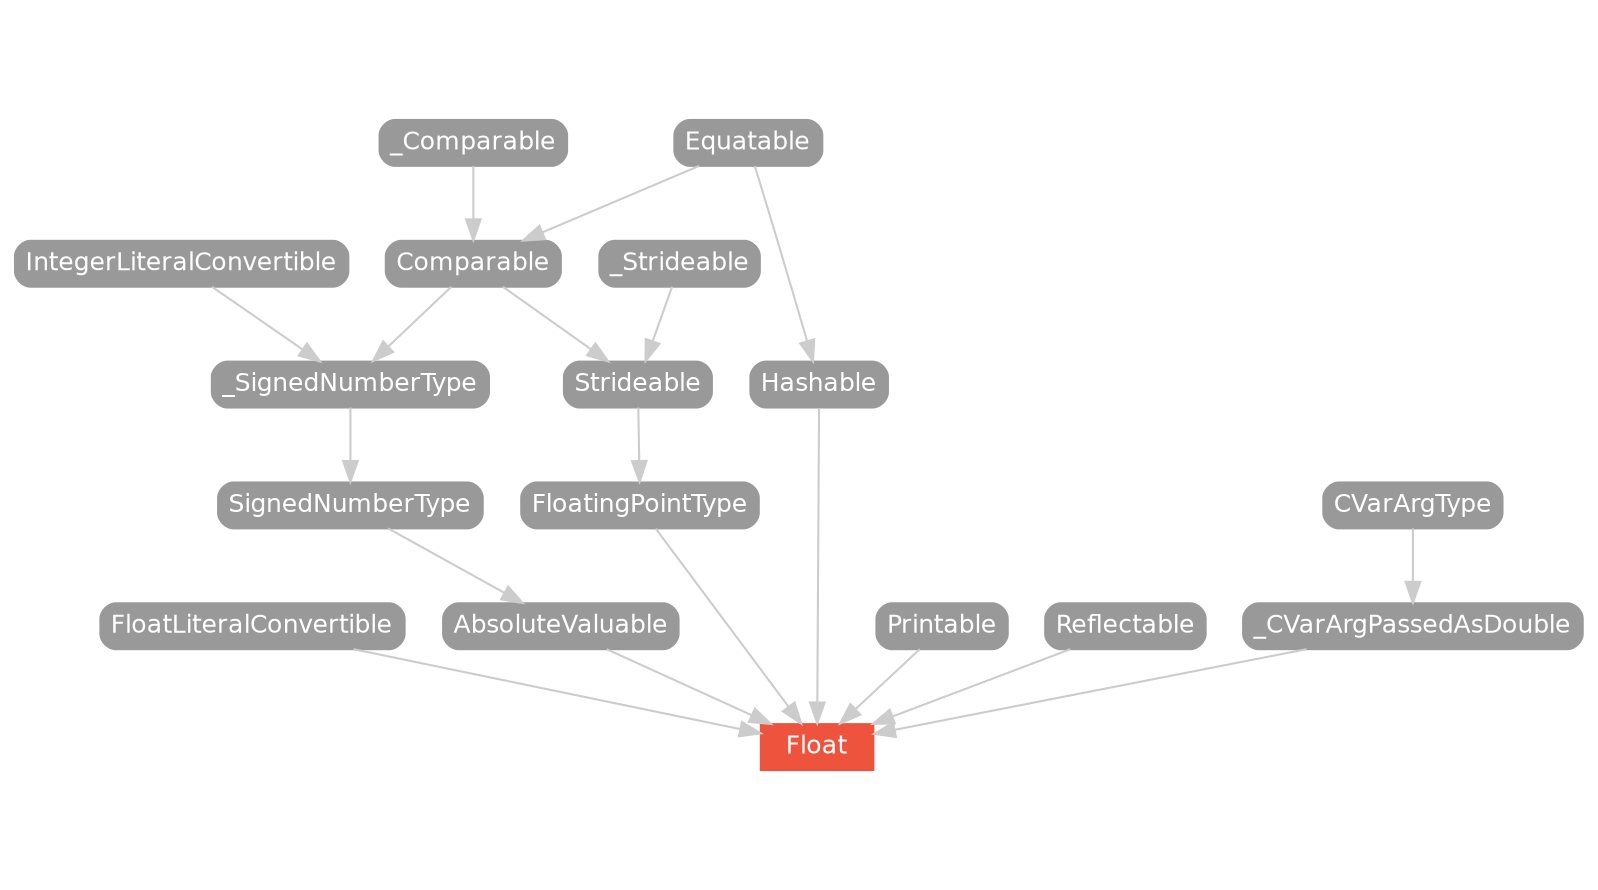 strict digraph "Float - Type Hierarchy - SwiftDoc.org" {
    pad="0.1,0.8"
    node [shape=box, style="filled,rounded", color="#999999", fillcolor="#999999", fontcolor=white, fontname=Helvetica, fontnames="Helvetica,sansserif", fontsize=12, margin="0.07,0.05", height="0.3"]
    edge [color="#cccccc"]
    "AbsoluteValuable" [URL="/protocol/AbsoluteValuable/"]
    "CVarArgType" [URL="/protocol/CVarArgType/"]
    "Comparable" [URL="/protocol/Comparable/"]
    "Equatable" [URL="/protocol/Equatable/"]
    "Float" [URL="/type/Float/", style="filled", fillcolor="#ee543d", color="#ee543d"]
    "FloatLiteralConvertible" [URL="/protocol/FloatLiteralConvertible/"]
    "FloatingPointType" [URL="/protocol/FloatingPointType/"]
    "Hashable" [URL="/protocol/Hashable/"]
    "IntegerLiteralConvertible" [URL="/protocol/IntegerLiteralConvertible/"]
    "Printable" [URL="/protocol/Printable/"]
    "Reflectable" [URL="/protocol/Reflectable/"]
    "SignedNumberType" [URL="/protocol/SignedNumberType/"]
    "Strideable" [URL="/protocol/Strideable/"]
    "_CVarArgPassedAsDouble" [URL="/protocol/_CVarArgPassedAsDouble/"]
    "_Comparable" [URL="/protocol/_Comparable/"]
    "_SignedNumberType" [URL="/protocol/_SignedNumberType/"]
    "_Strideable" [URL="/protocol/_Strideable/"]    "Printable" -> "Float"
    "FloatingPointType" -> "Float"
    "FloatLiteralConvertible" -> "Float"
    "Hashable" -> "Float"
    "AbsoluteValuable" -> "Float"
    "Reflectable" -> "Float"
    "_CVarArgPassedAsDouble" -> "Float"
    "Strideable" -> "FloatingPointType"
    "Comparable" -> "Strideable"
    "_Strideable" -> "Strideable"
    "_Comparable" -> "Comparable"
    "Equatable" -> "Comparable"
    "Equatable" -> "Hashable"
    "SignedNumberType" -> "AbsoluteValuable"
    "_SignedNumberType" -> "SignedNumberType"
    "Comparable" -> "_SignedNumberType"
    "IntegerLiteralConvertible" -> "_SignedNumberType"
    "_Comparable" -> "Comparable"
    "Equatable" -> "Comparable"
    "CVarArgType" -> "_CVarArgPassedAsDouble"
    subgraph Types {
        rank = max; "Float";
    }
}